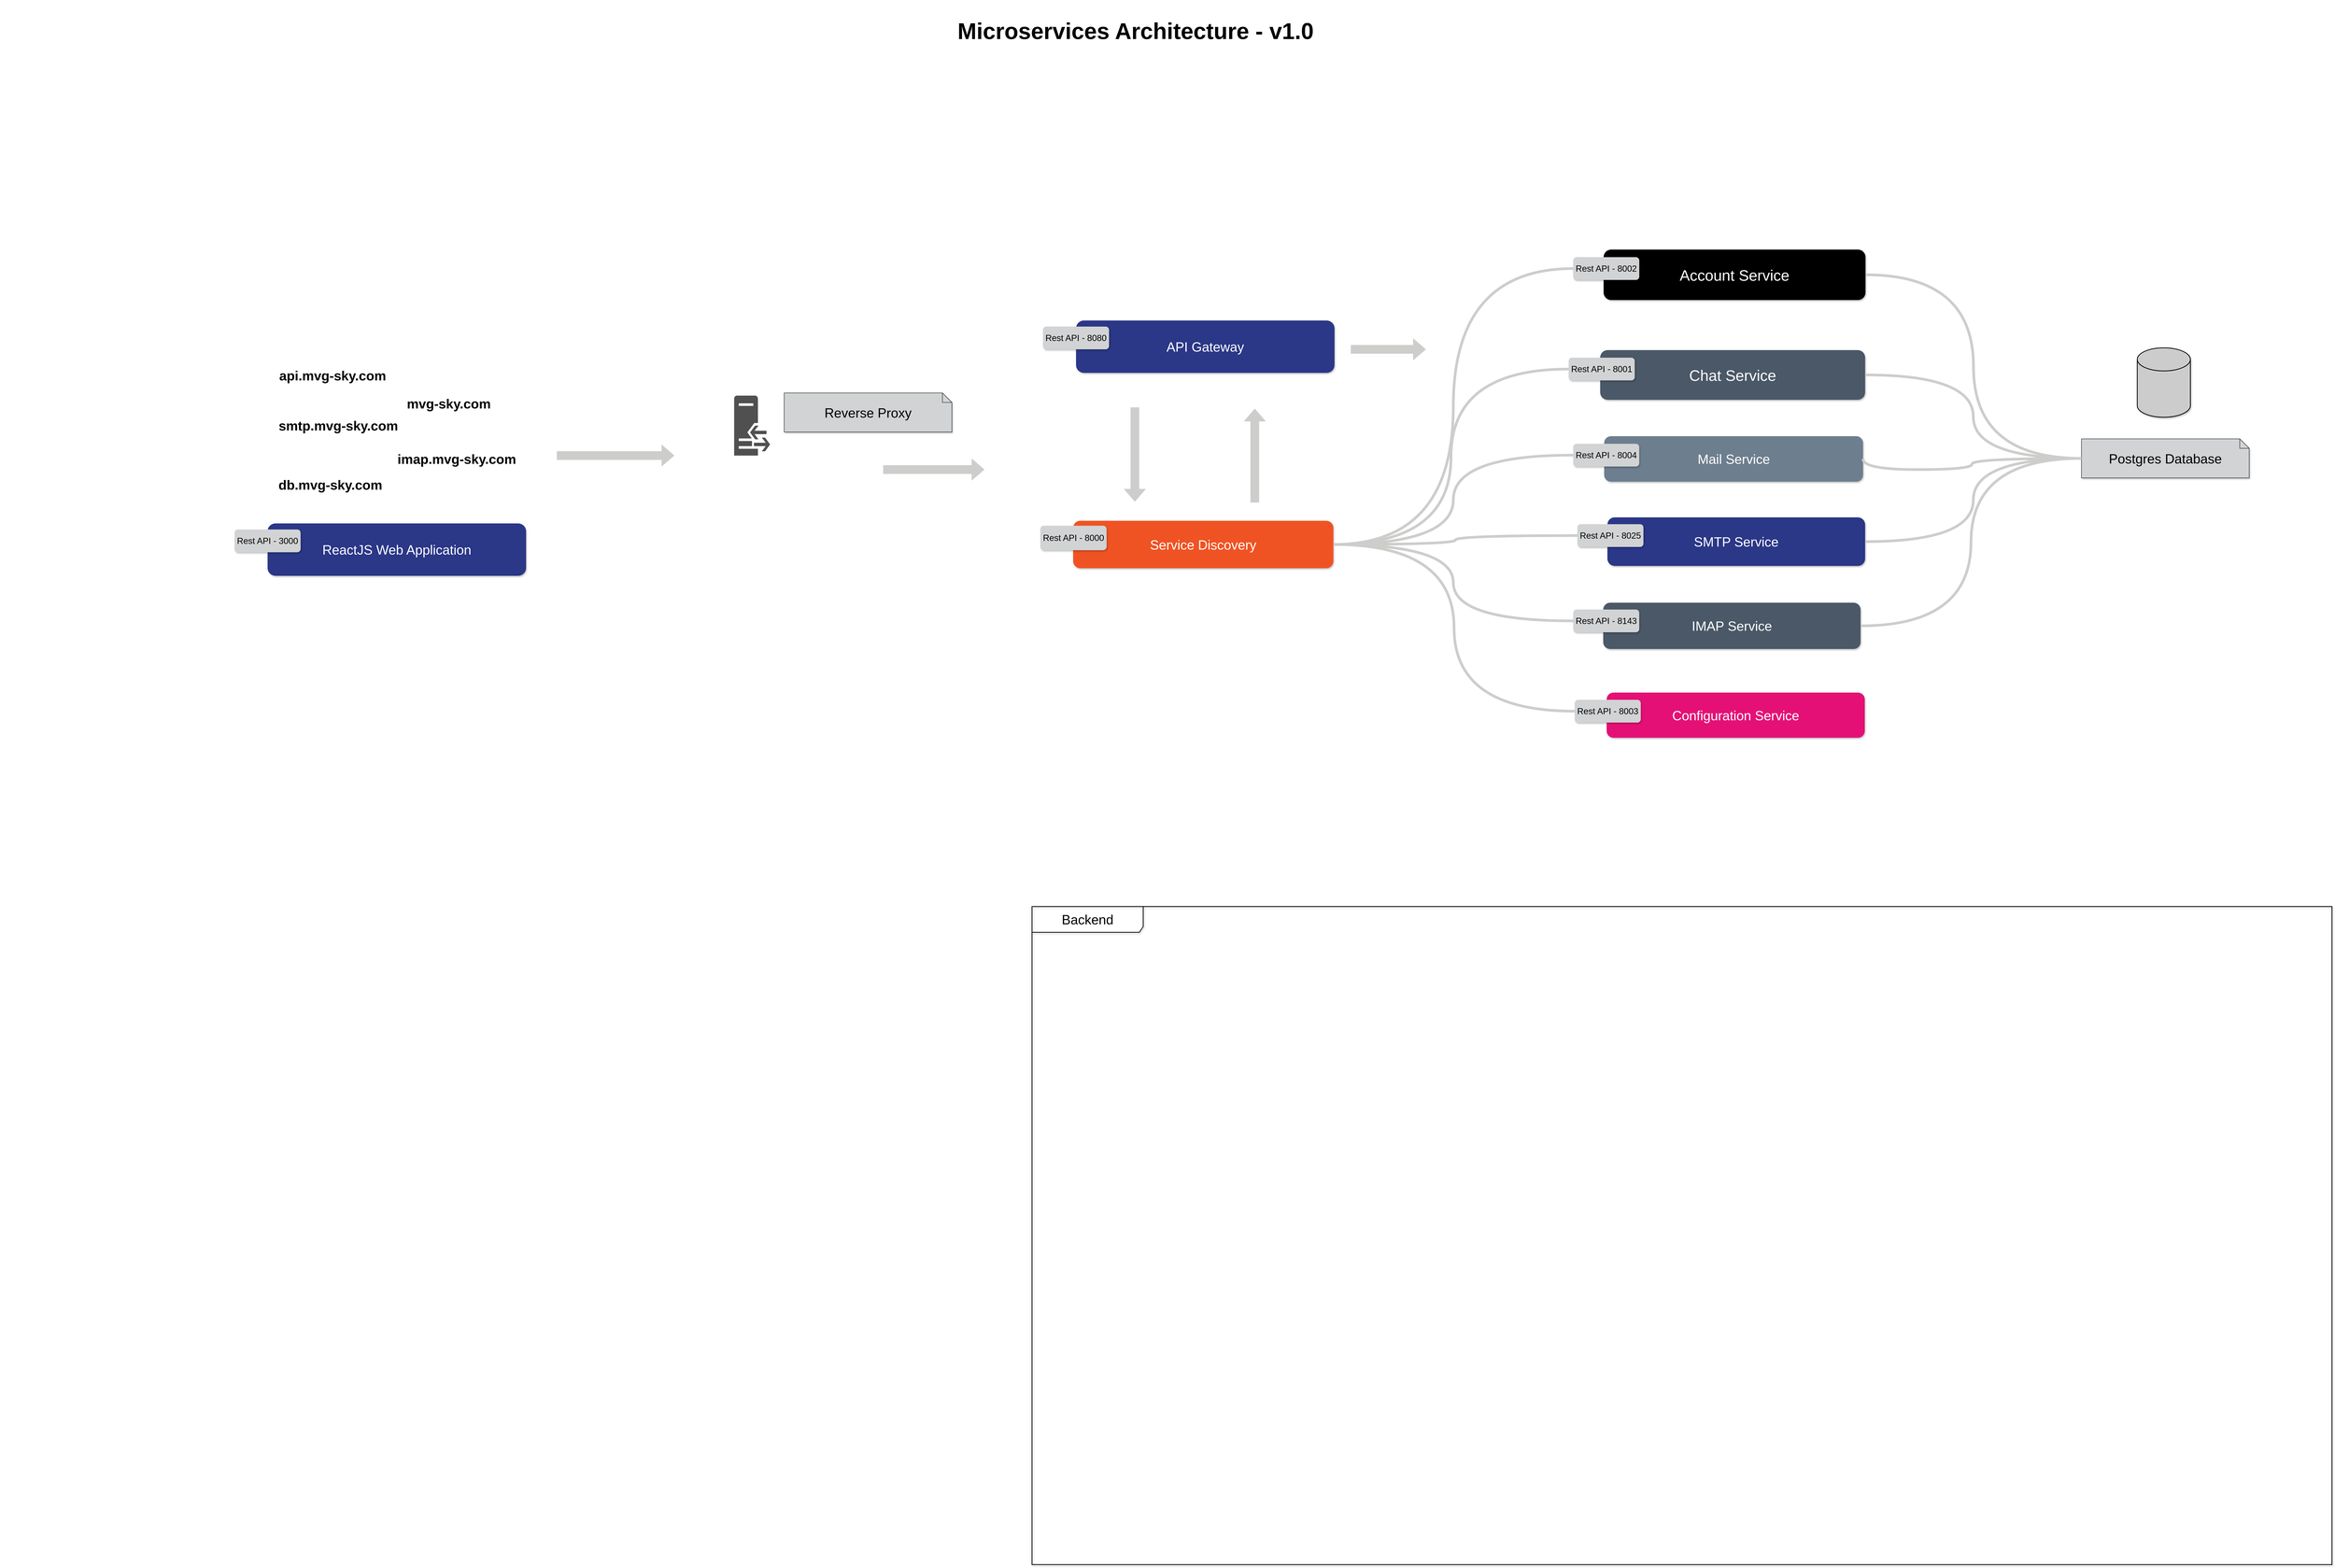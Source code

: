 <mxfile version="15.8.4" type="device"><diagram id="xArcYS4Lj_MsuabOqTbh" name="Page-1"><mxGraphModel dx="4749" dy="2509" grid="0" gridSize="10" guides="1" tooltips="1" connect="1" arrows="1" fold="1" page="1" pageScale="1" pageWidth="192000" pageHeight="108000" math="0" shadow="0"><root><mxCell id="0"/><mxCell id="1" parent="0"/><mxCell id="XoczaGIkv7f6MNonP7Z_-21" value="" style="group" parent="1" vertex="1" connectable="0"><mxGeometry x="175" y="536.5" width="335" height="279.5" as="geometry"/></mxCell><mxCell id="XoczaGIkv7f6MNonP7Z_-9" value="" style="group;strokeColor=none;strokeWidth=1;container=0;" parent="XoczaGIkv7f6MNonP7Z_-21" vertex="1" connectable="0"><mxGeometry width="335" height="222" as="geometry"/></mxCell><mxCell id="SgbC2S7V0eXX1e_GKdtZ-4" value="&lt;h1&gt;&lt;font style=&quot;font-size: 60px&quot;&gt;Microservices Architecture - v1.0&lt;/font&gt;&lt;/h1&gt;" style="text;html=1;strokeColor=none;fillColor=none;spacing=5;spacingTop=-20;whiteSpace=wrap;overflow=hidden;rounded=0;strokeWidth=4;fontSize=32;align=center;" parent="1" vertex="1"><mxGeometry x="2617" y="318" width="1100" height="170" as="geometry"/></mxCell><mxCell id="SgbC2S7V0eXX1e_GKdtZ-15" value="" style="group" parent="1" vertex="1" connectable="0"><mxGeometry x="2923" y="1153" width="768" height="138" as="geometry"/></mxCell><mxCell id="SgbC2S7V0eXX1e_GKdtZ-9" value="&lt;font style=&quot;font-size: 35px&quot;&gt;API Gateway&lt;/font&gt;" style="rounded=1;whiteSpace=wrap;html=1;fillColor=#2B3787;fontColor=#FFFFFF;shadow=1;strokeColor=none;" parent="SgbC2S7V0eXX1e_GKdtZ-15" vertex="1"><mxGeometry x="87" width="681" height="138" as="geometry"/></mxCell><mxCell id="SgbC2S7V0eXX1e_GKdtZ-14" value="&lt;font style=&quot;font-size: 23px&quot;&gt;Rest API - 8080&lt;/font&gt;" style="rounded=1;whiteSpace=wrap;html=1;fontSize=20;fontColor=#000000;strokeWidth=4;fillColor=#D1D3D4;align=center;verticalAlign=middle;strokeColor=none;shadow=1;sketch=0;glass=0;" parent="SgbC2S7V0eXX1e_GKdtZ-15" vertex="1"><mxGeometry y="16" width="174" height="60" as="geometry"/></mxCell><mxCell id="SgbC2S7V0eXX1e_GKdtZ-17" value="" style="group" parent="1" vertex="1" connectable="0"><mxGeometry x="2916" y="1681" width="775" height="136" as="geometry"/></mxCell><mxCell id="SgbC2S7V0eXX1e_GKdtZ-2" value="&lt;font style=&quot;font-size: 35px&quot;&gt;Service Discovery&lt;/font&gt;" style="rounded=1;whiteSpace=wrap;html=1;fillColor=#F05323;fontColor=#FFFFFF;shadow=1;strokeColor=none;" parent="SgbC2S7V0eXX1e_GKdtZ-17" vertex="1"><mxGeometry x="86.34" width="685.66" height="125" as="geometry"/></mxCell><mxCell id="SgbC2S7V0eXX1e_GKdtZ-16" value="&lt;font style=&quot;font-size: 23px&quot;&gt;Rest API - 8000&lt;/font&gt;" style="rounded=1;whiteSpace=wrap;html=1;fontSize=20;fontColor=#000000;strokeWidth=4;fillColor=#D1D3D4;align=center;verticalAlign=middle;strokeColor=none;shadow=1;sketch=0;glass=0;" parent="SgbC2S7V0eXX1e_GKdtZ-17" vertex="1"><mxGeometry y="12.947" width="174.685" height="64.737" as="geometry"/></mxCell><mxCell id="SgbC2S7V0eXX1e_GKdtZ-34" value="" style="group" parent="1" vertex="1" connectable="0"><mxGeometry x="5659" y="1225" width="442" height="343" as="geometry"/></mxCell><mxCell id="SgbC2S7V0eXX1e_GKdtZ-32" value="" style="strokeWidth=2;html=1;shape=mxgraph.flowchart.database;whiteSpace=wrap;rounded=1;shadow=1;glass=0;sketch=0;fontSize=35;fontColor=#000000;fillColor=#CCCCCC;align=center;verticalAlign=middle;" parent="SgbC2S7V0eXX1e_GKdtZ-34" vertex="1"><mxGeometry x="147" width="140" height="183" as="geometry"/></mxCell><mxCell id="SgbC2S7V0eXX1e_GKdtZ-33" value="Postgres Database" style="shape=note2;boundedLbl=1;whiteSpace=wrap;html=1;size=25;verticalAlign=top;align=center;rounded=1;shadow=1;glass=0;sketch=0;fontSize=35;fontColor=#000000;strokeWidth=1;fillColor=#D1D3D4;" parent="SgbC2S7V0eXX1e_GKdtZ-34" vertex="1"><mxGeometry y="240" width="442" height="103" as="geometry"/></mxCell><mxCell id="SgbC2S7V0eXX1e_GKdtZ-41" value="" style="group" parent="1" vertex="1" connectable="0"><mxGeometry x="1966" y="1344" width="717" height="350" as="geometry"/></mxCell><mxCell id="SgbC2S7V0eXX1e_GKdtZ-38" value="Reverse Proxy" style="shape=note2;boundedLbl=1;whiteSpace=wrap;html=1;size=25;verticalAlign=top;align=center;rounded=1;shadow=1;glass=0;sketch=0;fontSize=35;fontColor=#000000;strokeWidth=1;fillColor=#D1D3D4;fontStyle=0" parent="SgbC2S7V0eXX1e_GKdtZ-41" vertex="1"><mxGeometry x="275" width="442" height="103" as="geometry"/></mxCell><mxCell id="SgbC2S7V0eXX1e_GKdtZ-37" value="" style="group" parent="SgbC2S7V0eXX1e_GKdtZ-41" vertex="1" connectable="0"><mxGeometry y="7" width="351" height="343" as="geometry"/></mxCell><mxCell id="SgbC2S7V0eXX1e_GKdtZ-35" value="" style="sketch=0;pointerEvents=1;shadow=0;dashed=0;html=1;strokeColor=none;fillColor=#505050;labelPosition=center;verticalLabelPosition=bottom;verticalAlign=top;outlineConnect=0;align=center;shape=mxgraph.office.servers.reverse_proxy;rounded=1;glass=0;fontSize=35;fontColor=#000000;" parent="SgbC2S7V0eXX1e_GKdtZ-37" vertex="1"><mxGeometry x="143.258" width="94.668" height="158.136" as="geometry"/></mxCell><mxCell id="SgbC2S7V0eXX1e_GKdtZ-36" value="" style="shape=image;verticalLabelPosition=bottom;labelBackgroundColor=#ffffff;verticalAlign=top;aspect=fixed;imageAspect=0;image=https://huongdan.azdigi.com/wp-content/uploads/2021/04/nang-cap-phien-ban-nginx-tren-directadmin.png;" parent="SgbC2S7V0eXX1e_GKdtZ-37" vertex="1"><mxGeometry y="185.977" width="330.462" height="111.214" as="geometry"/></mxCell><mxCell id="SgbC2S7V0eXX1e_GKdtZ-42" value="" style="group" parent="1" vertex="1" connectable="0"><mxGeometry x="4308" y="966" width="1971" height="1476" as="geometry"/></mxCell><mxCell id="SgbC2S7V0eXX1e_GKdtZ-20" value="" style="group" parent="SgbC2S7V0eXX1e_GKdtZ-42" vertex="1" connectable="0"><mxGeometry x="23" y="706" width="758" height="128" as="geometry"/></mxCell><mxCell id="SgbC2S7V0eXX1e_GKdtZ-18" value="&lt;font style=&quot;font-size: 35px&quot;&gt;SMTP Service&lt;/font&gt;" style="rounded=1;whiteSpace=wrap;html=1;fillColor=#2B3787;fontColor=#FFFFFF;shadow=1;strokeColor=none;" parent="SgbC2S7V0eXX1e_GKdtZ-20" vertex="1"><mxGeometry x="79" width="679" height="128" as="geometry"/></mxCell><mxCell id="SgbC2S7V0eXX1e_GKdtZ-19" value="&lt;font style=&quot;font-size: 23px&quot;&gt;Rest API - 8025&lt;/font&gt;" style="rounded=1;whiteSpace=wrap;html=1;fontSize=20;fontColor=#000000;strokeWidth=4;fillColor=#D1D3D4;align=center;verticalAlign=middle;strokeColor=none;shadow=1;sketch=0;glass=0;" parent="SgbC2S7V0eXX1e_GKdtZ-20" vertex="1"><mxGeometry y="18" width="174" height="60" as="geometry"/></mxCell><mxCell id="SgbC2S7V0eXX1e_GKdtZ-23" value="" style="group" parent="SgbC2S7V0eXX1e_GKdtZ-42" vertex="1" connectable="0"><mxGeometry x="12" y="931" width="757" height="122" as="geometry"/></mxCell><mxCell id="SgbC2S7V0eXX1e_GKdtZ-21" value="&lt;font style=&quot;font-size: 35px&quot;&gt;IMAP Service&lt;/font&gt;" style="rounded=1;whiteSpace=wrap;html=1;fillColor=#4A5867;fontColor=#FFFFFF;shadow=1;strokeColor=none;" parent="SgbC2S7V0eXX1e_GKdtZ-23" vertex="1"><mxGeometry x="79" width="678" height="122" as="geometry"/></mxCell><mxCell id="SgbC2S7V0eXX1e_GKdtZ-22" value="&lt;font style=&quot;font-size: 23px&quot;&gt;Rest API - 8143&lt;/font&gt;" style="rounded=1;whiteSpace=wrap;html=1;fontSize=20;fontColor=#000000;strokeWidth=4;fillColor=#D1D3D4;align=center;verticalAlign=middle;strokeColor=none;shadow=1;sketch=0;glass=0;" parent="SgbC2S7V0eXX1e_GKdtZ-23" vertex="1"><mxGeometry y="18" width="174" height="60" as="geometry"/></mxCell><mxCell id="SgbC2S7V0eXX1e_GKdtZ-25" value="" style="group" parent="SgbC2S7V0eXX1e_GKdtZ-42" vertex="1" connectable="0"><mxGeometry x="12" y="492" width="763.5" height="120" as="geometry"/></mxCell><mxCell id="SgbC2S7V0eXX1e_GKdtZ-8" value="&lt;font style=&quot;font-size: 35px&quot;&gt;Mail Service&lt;/font&gt;" style="rounded=1;whiteSpace=wrap;html=1;fillColor=#6D7E8F;fontColor=#FFFFFF;shadow=1;strokeColor=none;strokeWidth=1;" parent="SgbC2S7V0eXX1e_GKdtZ-25" vertex="1"><mxGeometry x="81.5" width="682" height="120" as="geometry"/></mxCell><mxCell id="SgbC2S7V0eXX1e_GKdtZ-24" value="&lt;font style=&quot;font-size: 23px&quot;&gt;Rest API - 8004&lt;br&gt;&lt;/font&gt;" style="rounded=1;whiteSpace=wrap;html=1;fontSize=20;fontColor=#000000;strokeWidth=4;fillColor=#D1D3D4;align=center;verticalAlign=middle;strokeColor=none;shadow=1;sketch=0;glass=0;" parent="SgbC2S7V0eXX1e_GKdtZ-25" vertex="1"><mxGeometry y="20" width="174" height="60" as="geometry"/></mxCell><mxCell id="SgbC2S7V0eXX1e_GKdtZ-27" value="" style="group" parent="SgbC2S7V0eXX1e_GKdtZ-42" vertex="1" connectable="0"><mxGeometry y="265" width="1967" height="1195" as="geometry"/></mxCell><mxCell id="SgbC2S7V0eXX1e_GKdtZ-7" value="&lt;font style=&quot;font-size: 40px&quot;&gt;Chat Service&lt;/font&gt;" style="rounded=1;whiteSpace=wrap;html=1;fillColor=#4A5867;fontColor=#FFFFFF;shadow=1;strokeColor=none;" parent="SgbC2S7V0eXX1e_GKdtZ-27" vertex="1"><mxGeometry x="83" width="698" height="131" as="geometry"/></mxCell><mxCell id="SgbC2S7V0eXX1e_GKdtZ-26" value="&lt;font style=&quot;font-size: 23px&quot;&gt;Rest API - 8001&lt;br&gt;&lt;/font&gt;" style="rounded=1;whiteSpace=wrap;html=1;fontSize=20;fontColor=#000000;strokeWidth=4;fillColor=#D1D3D4;align=center;verticalAlign=middle;strokeColor=none;shadow=1;sketch=0;glass=0;" parent="SgbC2S7V0eXX1e_GKdtZ-27" vertex="1"><mxGeometry y="20" width="174" height="60" as="geometry"/></mxCell><mxCell id="SgbC2S7V0eXX1e_GKdtZ-31" value="" style="group" parent="SgbC2S7V0eXX1e_GKdtZ-27" vertex="1" connectable="0"><mxGeometry x="16" y="903" width="775" height="132" as="geometry"/></mxCell><mxCell id="SgbC2S7V0eXX1e_GKdtZ-10" value="&lt;font style=&quot;font-size: 35px&quot;&gt;Configuration Service&lt;/font&gt;" style="rounded=1;whiteSpace=wrap;html=1;fillColor=#E51075;fontColor=#FFFFFF;shadow=1;strokeColor=none;" parent="SgbC2S7V0eXX1e_GKdtZ-31" vertex="1"><mxGeometry x="84" width="680" height="119" as="geometry"/></mxCell><mxCell id="SgbC2S7V0eXX1e_GKdtZ-30" value="&lt;font style=&quot;font-size: 23px&quot;&gt;Rest API - 8003&lt;/font&gt;" style="rounded=1;whiteSpace=wrap;html=1;fontSize=20;fontColor=#000000;strokeWidth=4;fillColor=#D1D3D4;align=center;verticalAlign=middle;strokeColor=none;shadow=1;sketch=0;glass=0;" parent="SgbC2S7V0eXX1e_GKdtZ-31" vertex="1"><mxGeometry y="19" width="174" height="60" as="geometry"/></mxCell><mxCell id="SgbC2S7V0eXX1e_GKdtZ-29" value="" style="group" parent="SgbC2S7V0eXX1e_GKdtZ-42" vertex="1" connectable="0"><mxGeometry x="12" width="770" height="133" as="geometry"/></mxCell><mxCell id="SgbC2S7V0eXX1e_GKdtZ-6" value="&lt;font style=&quot;font-size: 40px&quot;&gt;Account Service&lt;/font&gt;" style="rounded=1;whiteSpace=wrap;html=1;fillColor=#000000;fontColor=#FFFFFF;shadow=1;strokeColor=none;" parent="SgbC2S7V0eXX1e_GKdtZ-29" vertex="1"><mxGeometry x="80" width="690" height="133" as="geometry"/></mxCell><mxCell id="SgbC2S7V0eXX1e_GKdtZ-28" value="&lt;font style=&quot;font-size: 23px&quot;&gt;Rest API - 8002&lt;/font&gt;" style="rounded=1;whiteSpace=wrap;html=1;fontSize=20;fontColor=#000000;strokeWidth=4;fillColor=#D1D3D4;align=center;verticalAlign=middle;strokeColor=none;shadow=1;sketch=0;glass=0;" parent="SgbC2S7V0eXX1e_GKdtZ-29" vertex="1"><mxGeometry y="20" width="174" height="60" as="geometry"/></mxCell><mxCell id="SgbC2S7V0eXX1e_GKdtZ-43" value="" style="endArrow=none;html=1;rounded=0;fontSize=35;fontColor=#000000;edgeStyle=orthogonalEdgeStyle;curved=1;strokeWidth=7;strokeColor=#CDCDCC;exitX=1;exitY=0.5;exitDx=0;exitDy=0;entryX=0;entryY=0.5;entryDx=0;entryDy=0;entryPerimeter=0;" parent="1" source="SgbC2S7V0eXX1e_GKdtZ-6" target="SgbC2S7V0eXX1e_GKdtZ-33" edge="1"><mxGeometry width="50" height="50" relative="1" as="geometry"><mxPoint x="5261" y="1026" as="sourcePoint"/><mxPoint x="5452" y="1601" as="targetPoint"/></mxGeometry></mxCell><mxCell id="SgbC2S7V0eXX1e_GKdtZ-44" value="" style="endArrow=none;html=1;rounded=0;fontSize=35;fontColor=#000000;edgeStyle=orthogonalEdgeStyle;curved=1;strokeWidth=7;strokeColor=#CDCDCC;exitX=1;exitY=0.5;exitDx=0;exitDy=0;entryX=0;entryY=0.5;entryDx=0;entryDy=0;entryPerimeter=0;" parent="1" source="SgbC2S7V0eXX1e_GKdtZ-7" target="SgbC2S7V0eXX1e_GKdtZ-33" edge="1"><mxGeometry width="50" height="50" relative="1" as="geometry"><mxPoint x="5051" y="1533.07" as="sourcePoint"/><mxPoint x="5843" y="2011.07" as="targetPoint"/></mxGeometry></mxCell><mxCell id="SgbC2S7V0eXX1e_GKdtZ-45" value="" style="endArrow=none;html=1;rounded=0;fontSize=35;fontColor=#000000;edgeStyle=orthogonalEdgeStyle;strokeWidth=7;strokeColor=#CDCDCC;exitX=1;exitY=0.5;exitDx=0;exitDy=0;entryX=0;entryY=0.5;entryDx=0;entryDy=0;entryPerimeter=0;curved=1;" parent="1" source="SgbC2S7V0eXX1e_GKdtZ-8" target="SgbC2S7V0eXX1e_GKdtZ-33" edge="1"><mxGeometry width="50" height="50" relative="1" as="geometry"><mxPoint x="5148.0" y="1606.07" as="sourcePoint"/><mxPoint x="5941" y="1820.07" as="targetPoint"/><Array as="points"><mxPoint x="5084" y="1546"/><mxPoint x="5371" y="1546"/><mxPoint x="5371" y="1516"/></Array></mxGeometry></mxCell><mxCell id="SgbC2S7V0eXX1e_GKdtZ-46" value="" style="endArrow=none;html=1;rounded=0;fontSize=35;fontColor=#000000;strokeWidth=7;strokeColor=#CDCDCC;exitX=1;exitY=0.5;exitDx=0;exitDy=0;entryX=0;entryY=0.5;entryDx=0;entryDy=0;entryPerimeter=0;edgeStyle=orthogonalEdgeStyle;curved=1;" parent="1" source="SgbC2S7V0eXX1e_GKdtZ-18" target="SgbC2S7V0eXX1e_GKdtZ-33" edge="1"><mxGeometry width="50" height="50" relative="1" as="geometry"><mxPoint x="5145" y="1650.57" as="sourcePoint"/><mxPoint x="5943.5" y="1643.07" as="targetPoint"/></mxGeometry></mxCell><mxCell id="SgbC2S7V0eXX1e_GKdtZ-47" value="" style="endArrow=none;html=1;rounded=0;fontSize=35;fontColor=#000000;strokeWidth=7;strokeColor=#CDCDCC;exitX=1;exitY=0.5;exitDx=0;exitDy=0;entryX=0;entryY=0.5;entryDx=0;entryDy=0;entryPerimeter=0;edgeStyle=orthogonalEdgeStyle;curved=1;" parent="1" source="SgbC2S7V0eXX1e_GKdtZ-21" target="SgbC2S7V0eXX1e_GKdtZ-33" edge="1"><mxGeometry width="50" height="50" relative="1" as="geometry"><mxPoint x="5264" y="1823.57" as="sourcePoint"/><mxPoint x="6062.5" y="1816.07" as="targetPoint"/></mxGeometry></mxCell><mxCell id="SgbC2S7V0eXX1e_GKdtZ-48" value="" style="endArrow=none;html=1;rounded=0;fontSize=35;fontColor=#000000;strokeWidth=7;strokeColor=#CDCDCC;exitX=1;exitY=0.5;exitDx=0;exitDy=0;entryX=0;entryY=0.5;entryDx=0;entryDy=0;edgeStyle=orthogonalEdgeStyle;curved=1;" parent="1" source="SgbC2S7V0eXX1e_GKdtZ-2" target="SgbC2S7V0eXX1e_GKdtZ-28" edge="1"><mxGeometry width="50" height="50" relative="1" as="geometry"><mxPoint x="4576" y="522.1" as="sourcePoint"/><mxPoint x="4308" y="1748" as="targetPoint"/></mxGeometry></mxCell><mxCell id="SgbC2S7V0eXX1e_GKdtZ-49" value="" style="endArrow=none;html=1;rounded=0;fontSize=35;fontColor=#000000;edgeStyle=orthogonalEdgeStyle;curved=1;strokeWidth=7;strokeColor=#CDCDCC;exitX=1;exitY=0.5;exitDx=0;exitDy=0;entryX=0;entryY=0.5;entryDx=0;entryDy=0;" parent="1" source="SgbC2S7V0eXX1e_GKdtZ-2" target="SgbC2S7V0eXX1e_GKdtZ-26" edge="1"><mxGeometry width="50" height="50" relative="1" as="geometry"><mxPoint x="3820" y="1816.5" as="sourcePoint"/><mxPoint x="4355" y="1084" as="targetPoint"/></mxGeometry></mxCell><mxCell id="SgbC2S7V0eXX1e_GKdtZ-50" value="" style="endArrow=none;html=1;rounded=0;fontSize=35;fontColor=#000000;edgeStyle=orthogonalEdgeStyle;curved=1;strokeWidth=7;strokeColor=#CDCDCC;exitX=1;exitY=0.5;exitDx=0;exitDy=0;entryX=0;entryY=0.5;entryDx=0;entryDy=0;" parent="1" source="SgbC2S7V0eXX1e_GKdtZ-2" target="SgbC2S7V0eXX1e_GKdtZ-24" edge="1"><mxGeometry width="50" height="50" relative="1" as="geometry"><mxPoint x="3894" y="1778.5" as="sourcePoint"/><mxPoint x="4417.0" y="1311" as="targetPoint"/></mxGeometry></mxCell><mxCell id="SgbC2S7V0eXX1e_GKdtZ-51" value="" style="endArrow=none;html=1;rounded=0;fontSize=35;fontColor=#000000;edgeStyle=orthogonalEdgeStyle;curved=1;strokeWidth=7;strokeColor=#CDCDCC;entryX=0;entryY=0.5;entryDx=0;entryDy=0;exitX=1;exitY=0.5;exitDx=0;exitDy=0;" parent="1" source="SgbC2S7V0eXX1e_GKdtZ-2" target="SgbC2S7V0eXX1e_GKdtZ-19" edge="1"><mxGeometry width="50" height="50" relative="1" as="geometry"><mxPoint x="3957" y="1898" as="sourcePoint"/><mxPoint x="4330" y="1518" as="targetPoint"/></mxGeometry></mxCell><mxCell id="SgbC2S7V0eXX1e_GKdtZ-52" value="" style="endArrow=none;html=1;rounded=0;fontSize=35;fontColor=#000000;edgeStyle=orthogonalEdgeStyle;curved=1;strokeWidth=7;strokeColor=#CDCDCC;entryX=0;entryY=0.5;entryDx=0;entryDy=0;exitX=1;exitY=0.5;exitDx=0;exitDy=0;" parent="1" source="SgbC2S7V0eXX1e_GKdtZ-2" target="SgbC2S7V0eXX1e_GKdtZ-22" edge="1"><mxGeometry width="50" height="50" relative="1" as="geometry"><mxPoint x="3805" y="1971.5" as="sourcePoint"/><mxPoint x="4351" y="1943" as="targetPoint"/></mxGeometry></mxCell><mxCell id="SgbC2S7V0eXX1e_GKdtZ-53" value="" style="group" parent="1" vertex="1" connectable="0"><mxGeometry x="793" y="1688" width="768" height="138" as="geometry"/></mxCell><mxCell id="SgbC2S7V0eXX1e_GKdtZ-54" value="&lt;font style=&quot;font-size: 35px&quot;&gt;ReactJS Web Application&lt;/font&gt;" style="rounded=1;whiteSpace=wrap;html=1;fillColor=#2B3787;fontColor=#FFFFFF;shadow=1;strokeColor=none;" parent="SgbC2S7V0eXX1e_GKdtZ-53" vertex="1"><mxGeometry x="87" width="681" height="138" as="geometry"/></mxCell><mxCell id="SgbC2S7V0eXX1e_GKdtZ-55" value="&lt;font style=&quot;font-size: 23px&quot;&gt;Rest API - 3000&lt;/font&gt;" style="rounded=1;whiteSpace=wrap;html=1;fontSize=20;fontColor=#000000;strokeWidth=4;fillColor=#D1D3D4;align=center;verticalAlign=middle;strokeColor=none;shadow=1;sketch=0;glass=0;" parent="SgbC2S7V0eXX1e_GKdtZ-53" vertex="1"><mxGeometry y="16" width="174" height="60" as="geometry"/></mxCell><mxCell id="SgbC2S7V0eXX1e_GKdtZ-64" value="" style="group" parent="1" vertex="1" connectable="0"><mxGeometry x="692" y="1229" width="1040" height="412" as="geometry"/></mxCell><mxCell id="SgbC2S7V0eXX1e_GKdtZ-58" value="&lt;h1&gt;&lt;font style=&quot;font-size: 35px&quot;&gt;mvg-sky.com&lt;/font&gt;&lt;/h1&gt;" style="text;html=1;strokeColor=none;fillColor=none;spacing=5;spacingTop=-20;whiteSpace=wrap;overflow=hidden;rounded=0;shadow=1;glass=0;sketch=0;fontSize=30;fontColor=#000000;align=center;verticalAlign=middle;" parent="SgbC2S7V0eXX1e_GKdtZ-64" vertex="1"><mxGeometry x="312.092" y="74.199" width="706.796" height="123.014" as="geometry"/></mxCell><mxCell id="SgbC2S7V0eXX1e_GKdtZ-61" value="&lt;h1&gt;&lt;font style=&quot;font-size: 35px&quot;&gt;imap.mvg-sky.com&lt;/font&gt;&lt;/h1&gt;" style="text;html=1;strokeColor=none;fillColor=none;spacing=5;spacingTop=-20;whiteSpace=wrap;overflow=hidden;rounded=0;shadow=1;glass=0;sketch=0;fontSize=30;fontColor=#000000;align=center;verticalAlign=middle;" parent="SgbC2S7V0eXX1e_GKdtZ-64" vertex="1"><mxGeometry x="333.204" y="220.645" width="706.796" height="123.014" as="geometry"/></mxCell><mxCell id="SgbC2S7V0eXX1e_GKdtZ-59" value="&lt;h1&gt;&lt;font style=&quot;font-size: 35px&quot;&gt;api.mvg-sky.com&lt;/font&gt;&lt;/h1&gt;" style="text;html=1;strokeColor=none;fillColor=none;spacing=5;spacingTop=-20;whiteSpace=wrap;overflow=hidden;rounded=0;shadow=1;glass=0;sketch=0;fontSize=30;fontColor=#000000;align=center;verticalAlign=middle;" parent="SgbC2S7V0eXX1e_GKdtZ-64" vertex="1"><mxGeometry x="6.425" width="706.796" height="123.014" as="geometry"/></mxCell><mxCell id="SgbC2S7V0eXX1e_GKdtZ-60" value="&lt;h1&gt;&lt;font style=&quot;font-size: 35px&quot;&gt;smtp.mvg-sky.com&lt;/font&gt;&lt;/h1&gt;" style="text;html=1;strokeColor=none;fillColor=none;spacing=5;spacingTop=-20;whiteSpace=wrap;overflow=hidden;rounded=0;shadow=1;glass=0;sketch=0;fontSize=30;fontColor=#000000;align=center;verticalAlign=middle;" parent="SgbC2S7V0eXX1e_GKdtZ-64" vertex="1"><mxGeometry x="21.112" y="132.777" width="706.796" height="123.014" as="geometry"/></mxCell><mxCell id="SgbC2S7V0eXX1e_GKdtZ-62" value="&lt;h1&gt;&lt;font style=&quot;font-size: 35px&quot;&gt;db.mvg-sky.com&lt;/font&gt;&lt;/h1&gt;" style="text;html=1;strokeColor=none;fillColor=none;spacing=5;spacingTop=-20;whiteSpace=wrap;overflow=hidden;rounded=0;shadow=1;glass=0;sketch=0;fontSize=30;fontColor=#000000;align=center;verticalAlign=middle;" parent="SgbC2S7V0eXX1e_GKdtZ-64" vertex="1"><mxGeometry y="288.986" width="706.796" height="123.014" as="geometry"/></mxCell><mxCell id="SgbC2S7V0eXX1e_GKdtZ-66" value="" style="shape=flexArrow;endArrow=classic;html=1;rounded=0;fontSize=35;fontColor=#000000;strokeColor=#CDCDCC;strokeWidth=7;curved=1;fillColor=#CDCDCC;" parent="1" edge="1"><mxGeometry width="50" height="50" relative="1" as="geometry"><mxPoint x="2502" y="1546" as="sourcePoint"/><mxPoint x="2767" y="1546" as="targetPoint"/></mxGeometry></mxCell><mxCell id="SgbC2S7V0eXX1e_GKdtZ-67" value="" style="shape=flexArrow;endArrow=classic;html=1;rounded=0;fontSize=35;fontColor=#000000;strokeColor=#CDCDCC;strokeWidth=7;curved=1;fillColor=#CDCDCC;" parent="1" edge="1"><mxGeometry width="50" height="50" relative="1" as="geometry"><mxPoint x="1642" y="1509" as="sourcePoint"/><mxPoint x="1950" y="1509" as="targetPoint"/></mxGeometry></mxCell><mxCell id="SgbC2S7V0eXX1e_GKdtZ-68" value="" style="shape=flexArrow;endArrow=classic;html=1;rounded=0;fontSize=35;fontColor=#000000;strokeColor=#CDCDCC;strokeWidth=7;curved=1;fillColor=#CDCDCC;" parent="1" edge="1"><mxGeometry width="50" height="50" relative="1" as="geometry"><mxPoint x="3165.0" y="1382.0" as="sourcePoint"/><mxPoint x="3165" y="1629" as="targetPoint"/></mxGeometry></mxCell><mxCell id="SgbC2S7V0eXX1e_GKdtZ-69" value="" style="shape=flexArrow;endArrow=classic;html=1;rounded=0;fontSize=35;fontColor=#000000;strokeColor=#CDCDCC;strokeWidth=7;curved=1;fillColor=#CDCDCC;" parent="1" edge="1"><mxGeometry width="50" height="50" relative="1" as="geometry"><mxPoint x="3481" y="1633" as="sourcePoint"/><mxPoint x="3481" y="1387" as="targetPoint"/></mxGeometry></mxCell><mxCell id="SgbC2S7V0eXX1e_GKdtZ-75" value="" style="shape=flexArrow;endArrow=classic;html=1;rounded=0;fontSize=35;fontColor=#000000;strokeColor=#CDCDCC;strokeWidth=7;curved=1;fillColor=#CDCDCC;" parent="1" edge="1"><mxGeometry width="50" height="50" relative="1" as="geometry"><mxPoint x="3734" y="1229" as="sourcePoint"/><mxPoint x="3930" y="1229" as="targetPoint"/></mxGeometry></mxCell><mxCell id="SgbC2S7V0eXX1e_GKdtZ-79" value="" style="shape=image;verticalLabelPosition=bottom;labelBackgroundColor=#ffffff;verticalAlign=top;aspect=fixed;imageAspect=0;image=https://upload.wikimedia.org/wikipedia/commons/thumb/f/ff/DigitalOcean_logo.svg/1200px-DigitalOcean_logo.svg.png;" parent="1" vertex="1"><mxGeometry x="6039" y="2205" width="195" height="195" as="geometry"/></mxCell><mxCell id="SgbC2S7V0eXX1e_GKdtZ-81" value="" style="endArrow=none;html=1;rounded=0;fontSize=35;fontColor=#000000;edgeStyle=orthogonalEdgeStyle;curved=1;strokeWidth=7;strokeColor=#CDCDCC;entryX=0;entryY=0.5;entryDx=0;entryDy=0;exitX=1;exitY=0.5;exitDx=0;exitDy=0;" parent="1" source="SgbC2S7V0eXX1e_GKdtZ-2" target="SgbC2S7V0eXX1e_GKdtZ-30" edge="1"><mxGeometry width="50" height="50" relative="1" as="geometry"><mxPoint x="3578" y="2094" as="sourcePoint"/><mxPoint x="4210" y="2295.5" as="targetPoint"/></mxGeometry></mxCell><mxCell id="SgbC2S7V0eXX1e_GKdtZ-78" value="Backend" style="shape=umlFrame;whiteSpace=wrap;html=1;rounded=1;shadow=1;glass=0;sketch=0;fontSize=35;fontColor=#000000;strokeWidth=2;fillColor=none;align=center;verticalAlign=middle;width=293;height=68;" parent="1" vertex="1"><mxGeometry x="2894" y="2698" width="3425" height="1735" as="geometry"/></mxCell></root></mxGraphModel></diagram></mxfile>